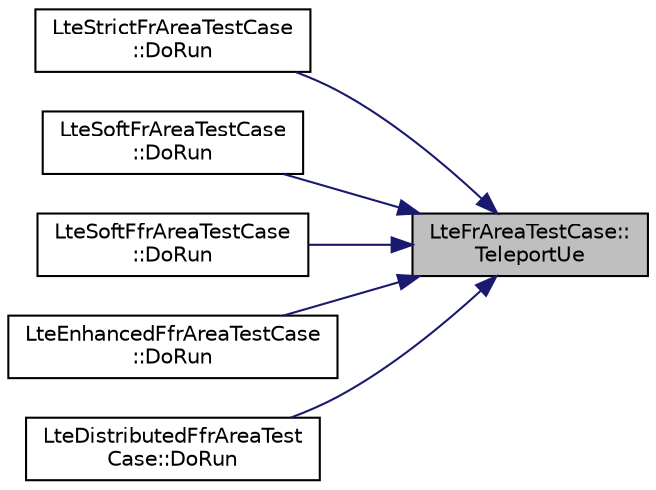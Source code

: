 digraph "LteFrAreaTestCase::TeleportUe"
{
 // LATEX_PDF_SIZE
  edge [fontname="Helvetica",fontsize="10",labelfontname="Helvetica",labelfontsize="10"];
  node [fontname="Helvetica",fontsize="10",shape=record];
  rankdir="RL";
  Node1 [label="LteFrAreaTestCase::\lTeleportUe",height=0.2,width=0.4,color="black", fillcolor="grey75", style="filled", fontcolor="black",tooltip="Teleport UE function."];
  Node1 -> Node2 [dir="back",color="midnightblue",fontsize="10",style="solid",fontname="Helvetica"];
  Node2 [label="LteStrictFrAreaTestCase\l::DoRun",height=0.2,width=0.4,color="black", fillcolor="white", style="filled",URL="$class_lte_strict_fr_area_test_case.html#a61e945e04c3b10a50c2f484198199b49",tooltip="Implementation to actually run this TestCase."];
  Node1 -> Node3 [dir="back",color="midnightblue",fontsize="10",style="solid",fontname="Helvetica"];
  Node3 [label="LteSoftFrAreaTestCase\l::DoRun",height=0.2,width=0.4,color="black", fillcolor="white", style="filled",URL="$class_lte_soft_fr_area_test_case.html#ae0df301b6c0f1a80a0145746b15a109c",tooltip="Implementation to actually run this TestCase."];
  Node1 -> Node4 [dir="back",color="midnightblue",fontsize="10",style="solid",fontname="Helvetica"];
  Node4 [label="LteSoftFfrAreaTestCase\l::DoRun",height=0.2,width=0.4,color="black", fillcolor="white", style="filled",URL="$class_lte_soft_ffr_area_test_case.html#aaf88ccad780563fc6394cd97ec9328d4",tooltip="Implementation to actually run this TestCase."];
  Node1 -> Node5 [dir="back",color="midnightblue",fontsize="10",style="solid",fontname="Helvetica"];
  Node5 [label="LteEnhancedFfrAreaTestCase\l::DoRun",height=0.2,width=0.4,color="black", fillcolor="white", style="filled",URL="$class_lte_enhanced_ffr_area_test_case.html#aa242a1923952a50df92c3e291f1ca8a6",tooltip="Implementation to actually run this TestCase."];
  Node1 -> Node6 [dir="back",color="midnightblue",fontsize="10",style="solid",fontname="Helvetica"];
  Node6 [label="LteDistributedFfrAreaTest\lCase::DoRun",height=0.2,width=0.4,color="black", fillcolor="white", style="filled",URL="$class_lte_distributed_ffr_area_test_case.html#a1a386a39f2ddc3d22b17a134b775e2b7",tooltip="Implementation to actually run this TestCase."];
}
